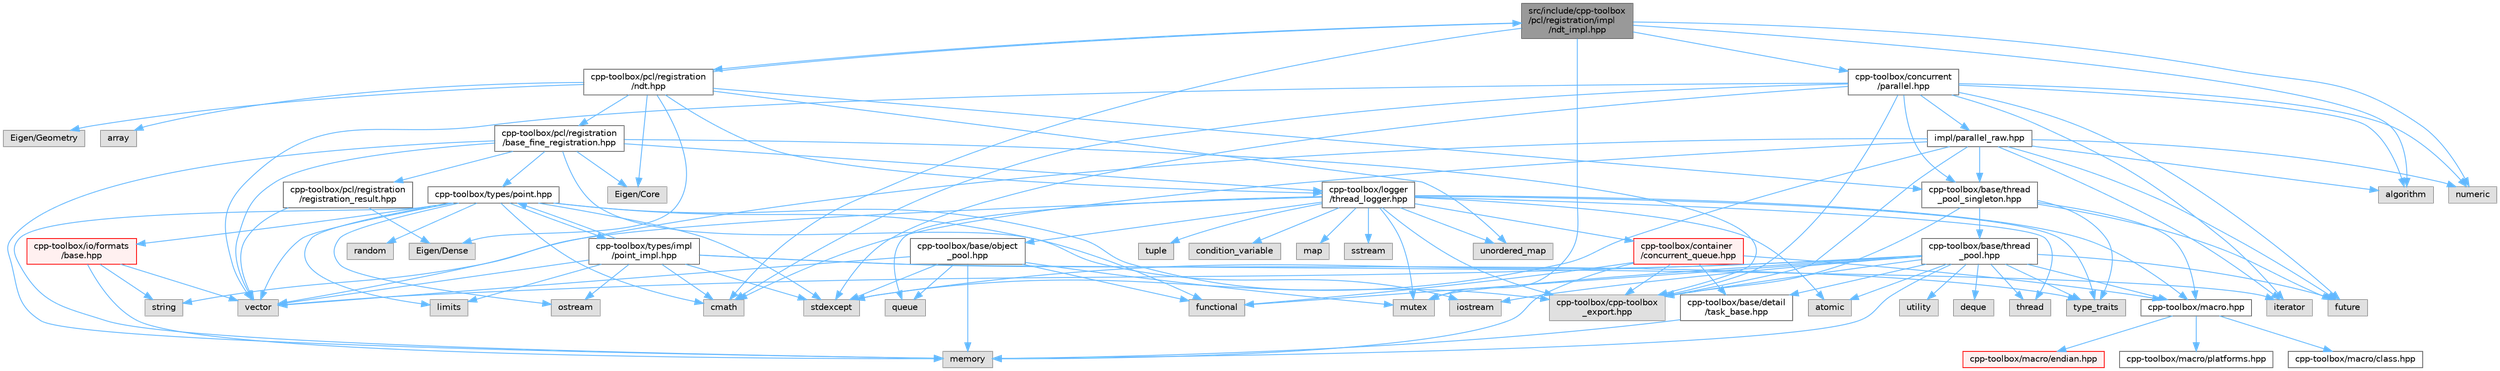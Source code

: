 digraph "src/include/cpp-toolbox/pcl/registration/impl/ndt_impl.hpp"
{
 // LATEX_PDF_SIZE
  bgcolor="transparent";
  edge [fontname=Helvetica,fontsize=10,labelfontname=Helvetica,labelfontsize=10];
  node [fontname=Helvetica,fontsize=10,shape=box,height=0.2,width=0.4];
  Node1 [id="Node000001",label="src/include/cpp-toolbox\l/pcl/registration/impl\l/ndt_impl.hpp",height=0.2,width=0.4,color="gray40", fillcolor="grey60", style="filled", fontcolor="black",tooltip=" "];
  Node1 -> Node2 [id="edge1_Node000001_Node000002",color="steelblue1",style="solid",tooltip=" "];
  Node2 [id="Node000002",label="cpp-toolbox/pcl/registration\l/ndt.hpp",height=0.2,width=0.4,color="grey40", fillcolor="white", style="filled",URL="$ndt_8hpp.html",tooltip=" "];
  Node2 -> Node3 [id="edge2_Node000002_Node000003",color="steelblue1",style="solid",tooltip=" "];
  Node3 [id="Node000003",label="cpp-toolbox/pcl/registration\l/base_fine_registration.hpp",height=0.2,width=0.4,color="grey40", fillcolor="white", style="filled",URL="$base__fine__registration_8hpp.html",tooltip=" "];
  Node3 -> Node4 [id="edge3_Node000003_Node000004",color="steelblue1",style="solid",tooltip=" "];
  Node4 [id="Node000004",label="functional",height=0.2,width=0.4,color="grey60", fillcolor="#E0E0E0", style="filled",tooltip=" "];
  Node3 -> Node5 [id="edge4_Node000003_Node000005",color="steelblue1",style="solid",tooltip=" "];
  Node5 [id="Node000005",label="memory",height=0.2,width=0.4,color="grey60", fillcolor="#E0E0E0", style="filled",tooltip=" "];
  Node3 -> Node6 [id="edge5_Node000003_Node000006",color="steelblue1",style="solid",tooltip=" "];
  Node6 [id="Node000006",label="vector",height=0.2,width=0.4,color="grey60", fillcolor="#E0E0E0", style="filled",tooltip=" "];
  Node3 -> Node7 [id="edge6_Node000003_Node000007",color="steelblue1",style="solid",tooltip=" "];
  Node7 [id="Node000007",label="cpp-toolbox/cpp-toolbox\l_export.hpp",height=0.2,width=0.4,color="grey60", fillcolor="#E0E0E0", style="filled",tooltip=" "];
  Node3 -> Node8 [id="edge7_Node000003_Node000008",color="steelblue1",style="solid",tooltip=" "];
  Node8 [id="Node000008",label="cpp-toolbox/logger\l/thread_logger.hpp",height=0.2,width=0.4,color="grey40", fillcolor="white", style="filled",URL="$thread__logger_8hpp.html",tooltip=" "];
  Node8 -> Node9 [id="edge8_Node000008_Node000009",color="steelblue1",style="solid",tooltip=" "];
  Node9 [id="Node000009",label="atomic",height=0.2,width=0.4,color="grey60", fillcolor="#E0E0E0", style="filled",tooltip=" "];
  Node8 -> Node10 [id="edge9_Node000008_Node000010",color="steelblue1",style="solid",tooltip=" "];
  Node10 [id="Node000010",label="condition_variable",height=0.2,width=0.4,color="grey60", fillcolor="#E0E0E0", style="filled",tooltip=" "];
  Node8 -> Node11 [id="edge10_Node000008_Node000011",color="steelblue1",style="solid",tooltip=" "];
  Node11 [id="Node000011",label="map",height=0.2,width=0.4,color="grey60", fillcolor="#E0E0E0", style="filled",tooltip=" "];
  Node8 -> Node12 [id="edge11_Node000008_Node000012",color="steelblue1",style="solid",tooltip=" "];
  Node12 [id="Node000012",label="mutex",height=0.2,width=0.4,color="grey60", fillcolor="#E0E0E0", style="filled",tooltip=" "];
  Node8 -> Node13 [id="edge12_Node000008_Node000013",color="steelblue1",style="solid",tooltip=" "];
  Node13 [id="Node000013",label="queue",height=0.2,width=0.4,color="grey60", fillcolor="#E0E0E0", style="filled",tooltip=" "];
  Node8 -> Node14 [id="edge13_Node000008_Node000014",color="steelblue1",style="solid",tooltip=" "];
  Node14 [id="Node000014",label="sstream",height=0.2,width=0.4,color="grey60", fillcolor="#E0E0E0", style="filled",tooltip=" "];
  Node8 -> Node15 [id="edge14_Node000008_Node000015",color="steelblue1",style="solid",tooltip=" "];
  Node15 [id="Node000015",label="string",height=0.2,width=0.4,color="grey60", fillcolor="#E0E0E0", style="filled",tooltip=" "];
  Node8 -> Node16 [id="edge15_Node000008_Node000016",color="steelblue1",style="solid",tooltip=" "];
  Node16 [id="Node000016",label="thread",height=0.2,width=0.4,color="grey60", fillcolor="#E0E0E0", style="filled",tooltip=" "];
  Node8 -> Node17 [id="edge16_Node000008_Node000017",color="steelblue1",style="solid",tooltip=" "];
  Node17 [id="Node000017",label="tuple",height=0.2,width=0.4,color="grey60", fillcolor="#E0E0E0", style="filled",tooltip=" "];
  Node8 -> Node18 [id="edge17_Node000008_Node000018",color="steelblue1",style="solid",tooltip=" "];
  Node18 [id="Node000018",label="type_traits",height=0.2,width=0.4,color="grey60", fillcolor="#E0E0E0", style="filled",tooltip=" "];
  Node8 -> Node19 [id="edge18_Node000008_Node000019",color="steelblue1",style="solid",tooltip=" "];
  Node19 [id="Node000019",label="unordered_map",height=0.2,width=0.4,color="grey60", fillcolor="#E0E0E0", style="filled",tooltip=" "];
  Node8 -> Node7 [id="edge19_Node000008_Node000007",color="steelblue1",style="solid",tooltip=" "];
  Node8 -> Node20 [id="edge20_Node000008_Node000020",color="steelblue1",style="solid",tooltip=" "];
  Node20 [id="Node000020",label="cpp-toolbox/macro.hpp",height=0.2,width=0.4,color="grey40", fillcolor="white", style="filled",URL="$macro_8hpp.html",tooltip="通用的编译器、平台、架构检测和实用宏定义 / Common macros for compiler, platform, architecture detection and utility macro..."];
  Node20 -> Node21 [id="edge21_Node000020_Node000021",color="steelblue1",style="solid",tooltip=" "];
  Node21 [id="Node000021",label="cpp-toolbox/macro/class.hpp",height=0.2,width=0.4,color="grey40", fillcolor="white", style="filled",URL="$class_8hpp.html",tooltip=" "];
  Node20 -> Node22 [id="edge22_Node000020_Node000022",color="steelblue1",style="solid",tooltip=" "];
  Node22 [id="Node000022",label="cpp-toolbox/macro/endian.hpp",height=0.2,width=0.4,color="red", fillcolor="#FFF0F0", style="filled",URL="$endian_8hpp.html",tooltip=" "];
  Node20 -> Node24 [id="edge23_Node000020_Node000024",color="steelblue1",style="solid",tooltip=" "];
  Node24 [id="Node000024",label="cpp-toolbox/macro/platforms.hpp",height=0.2,width=0.4,color="grey40", fillcolor="white", style="filled",URL="$platforms_8hpp.html",tooltip=" "];
  Node8 -> Node25 [id="edge24_Node000008_Node000025",color="steelblue1",style="solid",tooltip=" "];
  Node25 [id="Node000025",label="cpp-toolbox/container\l/concurrent_queue.hpp",height=0.2,width=0.4,color="red", fillcolor="#FFF0F0", style="filled",URL="$concurrent__queue_8hpp.html",tooltip=" "];
  Node25 -> Node4 [id="edge25_Node000025_Node000004",color="steelblue1",style="solid",tooltip=" "];
  Node25 -> Node5 [id="edge26_Node000025_Node000005",color="steelblue1",style="solid",tooltip=" "];
  Node25 -> Node29 [id="edge27_Node000025_Node000029",color="steelblue1",style="solid",tooltip=" "];
  Node29 [id="Node000029",label="cpp-toolbox/base/detail\l/task_base.hpp",height=0.2,width=0.4,color="grey40", fillcolor="white", style="filled",URL="$task__base_8hpp.html",tooltip=" "];
  Node29 -> Node5 [id="edge28_Node000029_Node000005",color="steelblue1",style="solid",tooltip=" "];
  Node25 -> Node7 [id="edge29_Node000025_Node000007",color="steelblue1",style="solid",tooltip=" "];
  Node25 -> Node20 [id="edge30_Node000025_Node000020",color="steelblue1",style="solid",tooltip=" "];
  Node8 -> Node30 [id="edge31_Node000008_Node000030",color="steelblue1",style="solid",tooltip=" "];
  Node30 [id="Node000030",label="cpp-toolbox/base/object\l_pool.hpp",height=0.2,width=0.4,color="grey40", fillcolor="white", style="filled",URL="$object__pool_8hpp.html",tooltip=" "];
  Node30 -> Node4 [id="edge32_Node000030_Node000004",color="steelblue1",style="solid",tooltip=" "];
  Node30 -> Node5 [id="edge33_Node000030_Node000005",color="steelblue1",style="solid",tooltip=" "];
  Node30 -> Node12 [id="edge34_Node000030_Node000012",color="steelblue1",style="solid",tooltip=" "];
  Node30 -> Node13 [id="edge35_Node000030_Node000013",color="steelblue1",style="solid",tooltip=" "];
  Node30 -> Node31 [id="edge36_Node000030_Node000031",color="steelblue1",style="solid",tooltip=" "];
  Node31 [id="Node000031",label="stdexcept",height=0.2,width=0.4,color="grey60", fillcolor="#E0E0E0", style="filled",tooltip=" "];
  Node30 -> Node6 [id="edge37_Node000030_Node000006",color="steelblue1",style="solid",tooltip=" "];
  Node3 -> Node32 [id="edge38_Node000003_Node000032",color="steelblue1",style="solid",tooltip=" "];
  Node32 [id="Node000032",label="cpp-toolbox/pcl/registration\l/registration_result.hpp",height=0.2,width=0.4,color="grey40", fillcolor="white", style="filled",URL="$registration__result_8hpp.html",tooltip=" "];
  Node32 -> Node6 [id="edge39_Node000032_Node000006",color="steelblue1",style="solid",tooltip=" "];
  Node32 -> Node33 [id="edge40_Node000032_Node000033",color="steelblue1",style="solid",tooltip=" "];
  Node33 [id="Node000033",label="Eigen/Dense",height=0.2,width=0.4,color="grey60", fillcolor="#E0E0E0", style="filled",tooltip=" "];
  Node3 -> Node34 [id="edge41_Node000003_Node000034",color="steelblue1",style="solid",tooltip=" "];
  Node34 [id="Node000034",label="cpp-toolbox/types/point.hpp",height=0.2,width=0.4,color="grey40", fillcolor="white", style="filled",URL="$point_8hpp.html",tooltip=" "];
  Node34 -> Node35 [id="edge42_Node000034_Node000035",color="steelblue1",style="solid",tooltip=" "];
  Node35 [id="Node000035",label="cmath",height=0.2,width=0.4,color="grey60", fillcolor="#E0E0E0", style="filled",tooltip=" "];
  Node34 -> Node36 [id="edge43_Node000034_Node000036",color="steelblue1",style="solid",tooltip=" "];
  Node36 [id="Node000036",label="iostream",height=0.2,width=0.4,color="grey60", fillcolor="#E0E0E0", style="filled",tooltip=" "];
  Node34 -> Node37 [id="edge44_Node000034_Node000037",color="steelblue1",style="solid",tooltip=" "];
  Node37 [id="Node000037",label="limits",height=0.2,width=0.4,color="grey60", fillcolor="#E0E0E0", style="filled",tooltip=" "];
  Node34 -> Node5 [id="edge45_Node000034_Node000005",color="steelblue1",style="solid",tooltip=" "];
  Node34 -> Node38 [id="edge46_Node000034_Node000038",color="steelblue1",style="solid",tooltip=" "];
  Node38 [id="Node000038",label="ostream",height=0.2,width=0.4,color="grey60", fillcolor="#E0E0E0", style="filled",tooltip=" "];
  Node34 -> Node39 [id="edge47_Node000034_Node000039",color="steelblue1",style="solid",tooltip=" "];
  Node39 [id="Node000039",label="random",height=0.2,width=0.4,color="grey60", fillcolor="#E0E0E0", style="filled",tooltip=" "];
  Node34 -> Node31 [id="edge48_Node000034_Node000031",color="steelblue1",style="solid",tooltip=" "];
  Node34 -> Node6 [id="edge49_Node000034_Node000006",color="steelblue1",style="solid",tooltip=" "];
  Node34 -> Node7 [id="edge50_Node000034_Node000007",color="steelblue1",style="solid",tooltip=" "];
  Node34 -> Node40 [id="edge51_Node000034_Node000040",color="steelblue1",style="solid",tooltip=" "];
  Node40 [id="Node000040",label="cpp-toolbox/io/formats\l/base.hpp",height=0.2,width=0.4,color="red", fillcolor="#FFF0F0", style="filled",URL="$io_2formats_2base_8hpp.html",tooltip=" "];
  Node40 -> Node5 [id="edge52_Node000040_Node000005",color="steelblue1",style="solid",tooltip=" "];
  Node40 -> Node15 [id="edge53_Node000040_Node000015",color="steelblue1",style="solid",tooltip=" "];
  Node40 -> Node6 [id="edge54_Node000040_Node000006",color="steelblue1",style="solid",tooltip=" "];
  Node34 -> Node43 [id="edge55_Node000034_Node000043",color="steelblue1",style="solid",tooltip=" "];
  Node43 [id="Node000043",label="cpp-toolbox/types/impl\l/point_impl.hpp",height=0.2,width=0.4,color="grey40", fillcolor="white", style="filled",URL="$point__impl_8hpp.html",tooltip=" "];
  Node43 -> Node35 [id="edge56_Node000043_Node000035",color="steelblue1",style="solid",tooltip=" "];
  Node43 -> Node44 [id="edge57_Node000043_Node000044",color="steelblue1",style="solid",tooltip=" "];
  Node44 [id="Node000044",label="iterator",height=0.2,width=0.4,color="grey60", fillcolor="#E0E0E0", style="filled",tooltip=" "];
  Node43 -> Node37 [id="edge58_Node000043_Node000037",color="steelblue1",style="solid",tooltip=" "];
  Node43 -> Node38 [id="edge59_Node000043_Node000038",color="steelblue1",style="solid",tooltip=" "];
  Node43 -> Node31 [id="edge60_Node000043_Node000031",color="steelblue1",style="solid",tooltip=" "];
  Node43 -> Node18 [id="edge61_Node000043_Node000018",color="steelblue1",style="solid",tooltip=" "];
  Node43 -> Node6 [id="edge62_Node000043_Node000006",color="steelblue1",style="solid",tooltip=" "];
  Node43 -> Node34 [id="edge63_Node000043_Node000034",color="steelblue1",style="solid",tooltip=" "];
  Node3 -> Node45 [id="edge64_Node000003_Node000045",color="steelblue1",style="solid",tooltip=" "];
  Node45 [id="Node000045",label="Eigen/Core",height=0.2,width=0.4,color="grey60", fillcolor="#E0E0E0", style="filled",tooltip=" "];
  Node2 -> Node46 [id="edge65_Node000002_Node000046",color="steelblue1",style="solid",tooltip=" "];
  Node46 [id="Node000046",label="cpp-toolbox/base/thread\l_pool_singleton.hpp",height=0.2,width=0.4,color="grey40", fillcolor="white", style="filled",URL="$thread__pool__singleton_8hpp.html",tooltip=" "];
  Node46 -> Node47 [id="edge66_Node000046_Node000047",color="steelblue1",style="solid",tooltip=" "];
  Node47 [id="Node000047",label="future",height=0.2,width=0.4,color="grey60", fillcolor="#E0E0E0", style="filled",tooltip=" "];
  Node46 -> Node18 [id="edge67_Node000046_Node000018",color="steelblue1",style="solid",tooltip=" "];
  Node46 -> Node7 [id="edge68_Node000046_Node000007",color="steelblue1",style="solid",tooltip=" "];
  Node46 -> Node20 [id="edge69_Node000046_Node000020",color="steelblue1",style="solid",tooltip=" "];
  Node46 -> Node48 [id="edge70_Node000046_Node000048",color="steelblue1",style="solid",tooltip=" "];
  Node48 [id="Node000048",label="cpp-toolbox/base/thread\l_pool.hpp",height=0.2,width=0.4,color="grey40", fillcolor="white", style="filled",URL="$thread__pool_8hpp.html",tooltip=" "];
  Node48 -> Node9 [id="edge71_Node000048_Node000009",color="steelblue1",style="solid",tooltip=" "];
  Node48 -> Node49 [id="edge72_Node000048_Node000049",color="steelblue1",style="solid",tooltip=" "];
  Node49 [id="Node000049",label="deque",height=0.2,width=0.4,color="grey60", fillcolor="#E0E0E0", style="filled",tooltip=" "];
  Node48 -> Node4 [id="edge73_Node000048_Node000004",color="steelblue1",style="solid",tooltip=" "];
  Node48 -> Node47 [id="edge74_Node000048_Node000047",color="steelblue1",style="solid",tooltip=" "];
  Node48 -> Node36 [id="edge75_Node000048_Node000036",color="steelblue1",style="solid",tooltip=" "];
  Node48 -> Node5 [id="edge76_Node000048_Node000005",color="steelblue1",style="solid",tooltip=" "];
  Node48 -> Node12 [id="edge77_Node000048_Node000012",color="steelblue1",style="solid",tooltip=" "];
  Node48 -> Node31 [id="edge78_Node000048_Node000031",color="steelblue1",style="solid",tooltip=" "];
  Node48 -> Node16 [id="edge79_Node000048_Node000016",color="steelblue1",style="solid",tooltip=" "];
  Node48 -> Node18 [id="edge80_Node000048_Node000018",color="steelblue1",style="solid",tooltip=" "];
  Node48 -> Node50 [id="edge81_Node000048_Node000050",color="steelblue1",style="solid",tooltip=" "];
  Node50 [id="Node000050",label="utility",height=0.2,width=0.4,color="grey60", fillcolor="#E0E0E0", style="filled",tooltip=" "];
  Node48 -> Node6 [id="edge82_Node000048_Node000006",color="steelblue1",style="solid",tooltip=" "];
  Node48 -> Node29 [id="edge83_Node000048_Node000029",color="steelblue1",style="solid",tooltip=" "];
  Node48 -> Node7 [id="edge84_Node000048_Node000007",color="steelblue1",style="solid",tooltip=" "];
  Node48 -> Node20 [id="edge85_Node000048_Node000020",color="steelblue1",style="solid",tooltip=" "];
  Node2 -> Node8 [id="edge86_Node000002_Node000008",color="steelblue1",style="solid",tooltip=" "];
  Node2 -> Node45 [id="edge87_Node000002_Node000045",color="steelblue1",style="solid",tooltip=" "];
  Node2 -> Node33 [id="edge88_Node000002_Node000033",color="steelblue1",style="solid",tooltip=" "];
  Node2 -> Node51 [id="edge89_Node000002_Node000051",color="steelblue1",style="solid",tooltip=" "];
  Node51 [id="Node000051",label="Eigen/Geometry",height=0.2,width=0.4,color="grey60", fillcolor="#E0E0E0", style="filled",tooltip=" "];
  Node2 -> Node19 [id="edge90_Node000002_Node000019",color="steelblue1",style="solid",tooltip=" "];
  Node2 -> Node52 [id="edge91_Node000002_Node000052",color="steelblue1",style="solid",tooltip=" "];
  Node52 [id="Node000052",label="array",height=0.2,width=0.4,color="grey60", fillcolor="#E0E0E0", style="filled",tooltip=" "];
  Node2 -> Node1 [id="edge92_Node000002_Node000001",color="steelblue1",style="solid",tooltip=" "];
  Node1 -> Node53 [id="edge93_Node000001_Node000053",color="steelblue1",style="solid",tooltip=" "];
  Node53 [id="Node000053",label="cpp-toolbox/concurrent\l/parallel.hpp",height=0.2,width=0.4,color="grey40", fillcolor="white", style="filled",URL="$parallel_8hpp.html",tooltip=" "];
  Node53 -> Node54 [id="edge94_Node000053_Node000054",color="steelblue1",style="solid",tooltip=" "];
  Node54 [id="Node000054",label="algorithm",height=0.2,width=0.4,color="grey60", fillcolor="#E0E0E0", style="filled",tooltip=" "];
  Node53 -> Node35 [id="edge95_Node000053_Node000035",color="steelblue1",style="solid",tooltip=" "];
  Node53 -> Node47 [id="edge96_Node000053_Node000047",color="steelblue1",style="solid",tooltip=" "];
  Node53 -> Node44 [id="edge97_Node000053_Node000044",color="steelblue1",style="solid",tooltip=" "];
  Node53 -> Node55 [id="edge98_Node000053_Node000055",color="steelblue1",style="solid",tooltip=" "];
  Node55 [id="Node000055",label="numeric",height=0.2,width=0.4,color="grey60", fillcolor="#E0E0E0", style="filled",tooltip=" "];
  Node53 -> Node31 [id="edge99_Node000053_Node000031",color="steelblue1",style="solid",tooltip=" "];
  Node53 -> Node6 [id="edge100_Node000053_Node000006",color="steelblue1",style="solid",tooltip=" "];
  Node53 -> Node7 [id="edge101_Node000053_Node000007",color="steelblue1",style="solid",tooltip=" "];
  Node53 -> Node46 [id="edge102_Node000053_Node000046",color="steelblue1",style="solid",tooltip=" "];
  Node53 -> Node56 [id="edge103_Node000053_Node000056",color="steelblue1",style="solid",tooltip=" "];
  Node56 [id="Node000056",label="impl/parallel_raw.hpp",height=0.2,width=0.4,color="grey40", fillcolor="white", style="filled",URL="$parallel__raw_8hpp.html",tooltip=" "];
  Node56 -> Node54 [id="edge104_Node000056_Node000054",color="steelblue1",style="solid",tooltip=" "];
  Node56 -> Node35 [id="edge105_Node000056_Node000035",color="steelblue1",style="solid",tooltip=" "];
  Node56 -> Node47 [id="edge106_Node000056_Node000047",color="steelblue1",style="solid",tooltip=" "];
  Node56 -> Node44 [id="edge107_Node000056_Node000044",color="steelblue1",style="solid",tooltip=" "];
  Node56 -> Node55 [id="edge108_Node000056_Node000055",color="steelblue1",style="solid",tooltip=" "];
  Node56 -> Node31 [id="edge109_Node000056_Node000031",color="steelblue1",style="solid",tooltip=" "];
  Node56 -> Node6 [id="edge110_Node000056_Node000006",color="steelblue1",style="solid",tooltip=" "];
  Node56 -> Node46 [id="edge111_Node000056_Node000046",color="steelblue1",style="solid",tooltip=" "];
  Node56 -> Node7 [id="edge112_Node000056_Node000007",color="steelblue1",style="solid",tooltip=" "];
  Node1 -> Node54 [id="edge113_Node000001_Node000054",color="steelblue1",style="solid",tooltip=" "];
  Node1 -> Node55 [id="edge114_Node000001_Node000055",color="steelblue1",style="solid",tooltip=" "];
  Node1 -> Node35 [id="edge115_Node000001_Node000035",color="steelblue1",style="solid",tooltip=" "];
  Node1 -> Node12 [id="edge116_Node000001_Node000012",color="steelblue1",style="solid",tooltip=" "];
}

